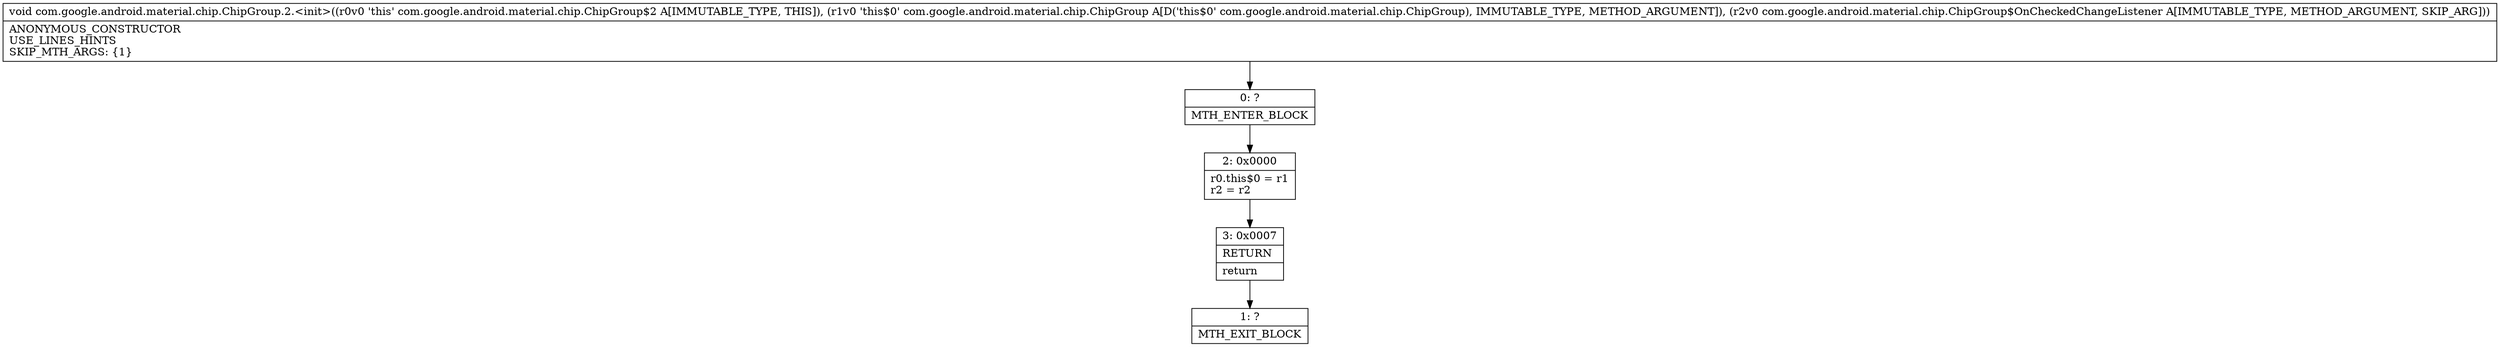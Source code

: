 digraph "CFG forcom.google.android.material.chip.ChipGroup.2.\<init\>(Lcom\/google\/android\/material\/chip\/ChipGroup;Lcom\/google\/android\/material\/chip\/ChipGroup$OnCheckedChangeListener;)V" {
Node_0 [shape=record,label="{0\:\ ?|MTH_ENTER_BLOCK\l}"];
Node_2 [shape=record,label="{2\:\ 0x0000|r0.this$0 = r1\lr2 = r2\l}"];
Node_3 [shape=record,label="{3\:\ 0x0007|RETURN\l|return\l}"];
Node_1 [shape=record,label="{1\:\ ?|MTH_EXIT_BLOCK\l}"];
MethodNode[shape=record,label="{void com.google.android.material.chip.ChipGroup.2.\<init\>((r0v0 'this' com.google.android.material.chip.ChipGroup$2 A[IMMUTABLE_TYPE, THIS]), (r1v0 'this$0' com.google.android.material.chip.ChipGroup A[D('this$0' com.google.android.material.chip.ChipGroup), IMMUTABLE_TYPE, METHOD_ARGUMENT]), (r2v0 com.google.android.material.chip.ChipGroup$OnCheckedChangeListener A[IMMUTABLE_TYPE, METHOD_ARGUMENT, SKIP_ARG]))  | ANONYMOUS_CONSTRUCTOR\lUSE_LINES_HINTS\lSKIP_MTH_ARGS: \{1\}\l}"];
MethodNode -> Node_0;Node_0 -> Node_2;
Node_2 -> Node_3;
Node_3 -> Node_1;
}

